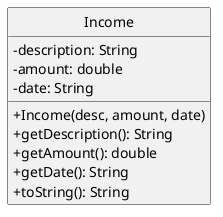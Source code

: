 @startuml Income_ClassDiagram
hide circle
skinparam classAttributeIconSize 0

class Income {
  - description: String
  - amount: double
  - date: String
  + Income(desc, amount, date)
  + getDescription(): String
  + getAmount(): double
  + getDate(): String
  + toString(): String
}

@enduml